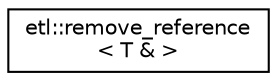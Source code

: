 digraph "Graphical Class Hierarchy"
{
  edge [fontname="Helvetica",fontsize="10",labelfontname="Helvetica",labelfontsize="10"];
  node [fontname="Helvetica",fontsize="10",shape=record];
  rankdir="LR";
  Node0 [label="etl::remove_reference\l\< T & \>",height=0.2,width=0.4,color="black", fillcolor="white", style="filled",URL="$structetl_1_1remove__reference_3_01T_01_6_01_4.html"];
}
